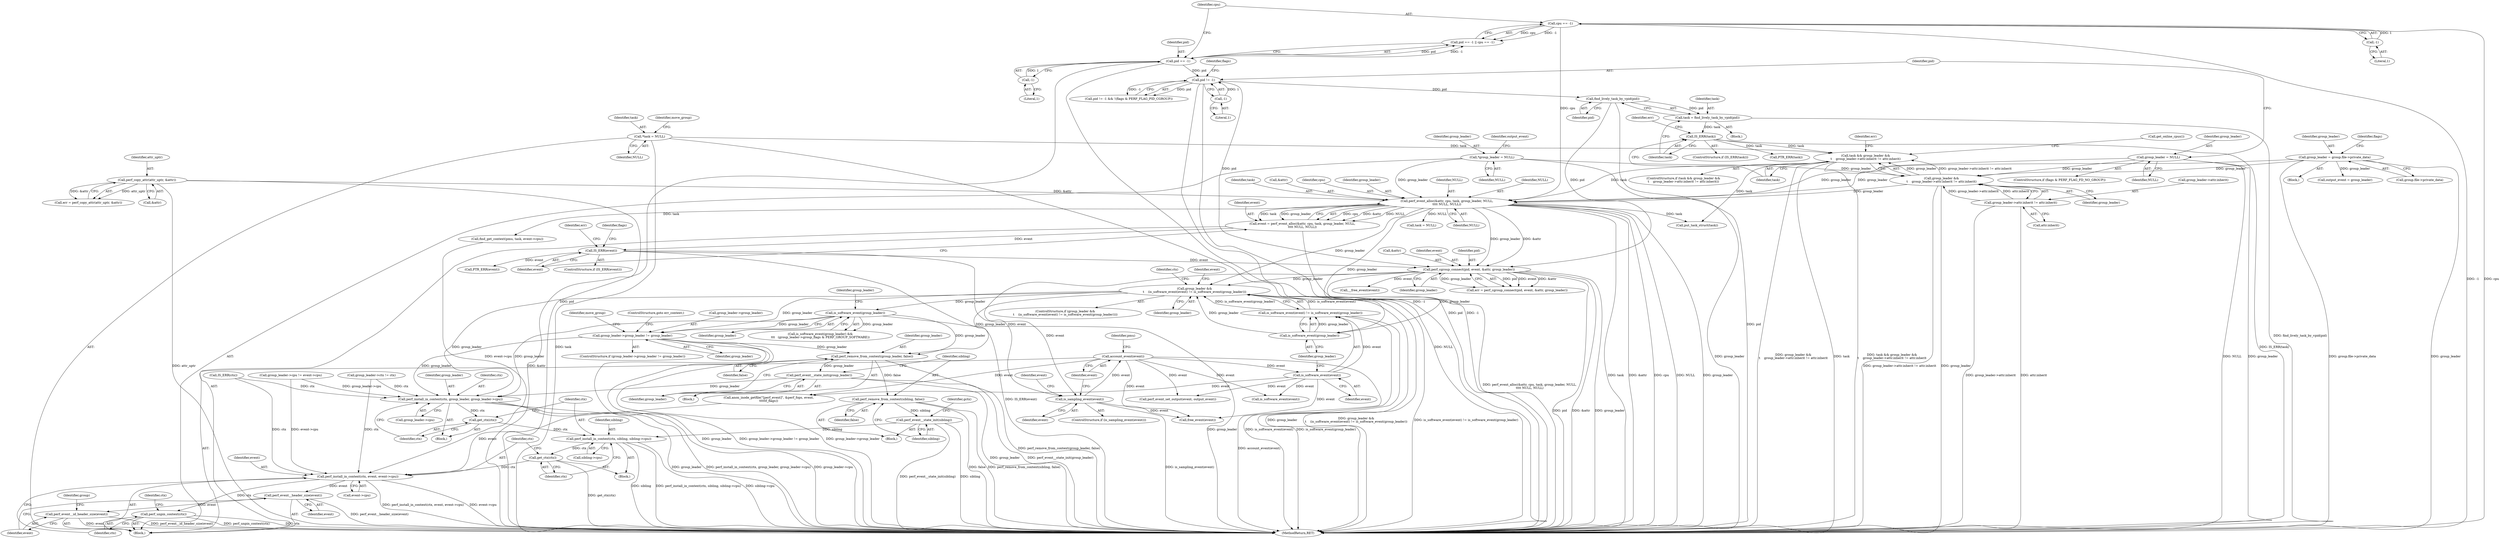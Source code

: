 digraph "0_linux_c3c87e770458aa004bd7ed3f29945ff436fd6511@API" {
"1000546" [label="(Call,perf_remove_from_context(group_leader, false))"];
"1000457" [label="(Call,group_leader->group_leader != group_leader)"];
"1000393" [label="(Call,group_leader &&\n\t    (is_software_event(event) != is_software_event(group_leader)))"];
"1000355" [label="(Call,perf_cgroup_connect(pid, event, &attr, group_leader))"];
"1000285" [label="(Call,pid != -1)"];
"1000219" [label="(Call,pid == -1)"];
"1000221" [label="(Call,-1)"];
"1000287" [label="(Call,-1)"];
"1000296" [label="(Call,find_lively_task_by_vpid(pid))"];
"1000340" [label="(Call,IS_ERR(event))"];
"1000328" [label="(Call,event = perf_event_alloc(&attr, cpu, task, group_leader, NULL,\n\t\t\t\t NULL, NULL))"];
"1000330" [label="(Call,perf_event_alloc(&attr, cpu, task, group_leader, NULL,\n\t\t\t\t NULL, NULL))"];
"1000171" [label="(Call,perf_copy_attr(attr_uptr, &attr))"];
"1000223" [label="(Call,cpu == -1)"];
"1000225" [label="(Call,-1)"];
"1000308" [label="(Call,task && group_leader &&\n\t    group_leader->attr.inherit != attr.inherit)"];
"1000148" [label="(Call,*task = NULL)"];
"1000299" [label="(Call,IS_ERR(task))"];
"1000294" [label="(Call,task = find_lively_task_by_vpid(pid))"];
"1000310" [label="(Call,group_leader &&\n\t    group_leader->attr.inherit != attr.inherit)"];
"1000129" [label="(Call,*group_leader = NULL)"];
"1000262" [label="(Call,group_leader = group.file->private_data)"];
"1000280" [label="(Call,group_leader = NULL)"];
"1000312" [label="(Call,group_leader->attr.inherit != attr.inherit)"];
"1000398" [label="(Call,is_software_event(group_leader))"];
"1000395" [label="(Call,is_software_event(event) != is_software_event(group_leader))"];
"1000396" [label="(Call,is_software_event(event))"];
"1000385" [label="(Call,account_event(event))"];
"1000368" [label="(Call,is_sampling_event(event))"];
"1000413" [label="(Call,is_software_event(group_leader))"];
"1000549" [label="(Call,perf_event__state_init(group_leader))"];
"1000579" [label="(Call,perf_install_in_context(ctx, group_leader, group_leader->cpu))"];
"1000585" [label="(Call,get_ctx(ctx))"];
"1000588" [label="(Call,perf_install_in_context(ctx, sibling, sibling->cpu))"];
"1000594" [label="(Call,get_ctx(ctx))"];
"1000596" [label="(Call,perf_install_in_context(ctx, event, event->cpu))"];
"1000602" [label="(Call,perf_unpin_context(ctx))"];
"1000634" [label="(Call,perf_event__header_size(event))"];
"1000636" [label="(Call,perf_event__id_header_size(event))"];
"1000552" [label="(Call,perf_remove_from_context(sibling, false))"];
"1000555" [label="(Call,perf_event__state_init(sibling))"];
"1000547" [label="(Identifier,group_leader)"];
"1000345" [label="(Call,PTR_ERR(event))"];
"1000639" [label="(Identifier,group)"];
"1000414" [label="(Identifier,group_leader)"];
"1000340" [label="(Call,IS_ERR(event))"];
"1000225" [label="(Call,-1)"];
"1000276" [label="(ControlStructure,if (flags & PERF_FLAG_FD_NO_GROUP))"];
"1000364" [label="(Call,__free_event(event))"];
"1000172" [label="(Identifier,attr_uptr)"];
"1000281" [label="(Identifier,group_leader)"];
"1000489" [label="(Call,group_leader->ctx != ctx)"];
"1000130" [label="(Identifier,group_leader)"];
"1000585" [label="(Call,get_ctx(ctx))"];
"1000219" [label="(Call,pid == -1)"];
"1000271" [label="(Identifier,flags)"];
"1000334" [label="(Identifier,task)"];
"1000131" [label="(Identifier,NULL)"];
"1000580" [label="(Identifier,ctx)"];
"1000634" [label="(Call,perf_event__header_size(event))"];
"1000263" [label="(Identifier,group_leader)"];
"1000546" [label="(Call,perf_remove_from_context(group_leader, false))"];
"1000603" [label="(Identifier,ctx)"];
"1000150" [label="(Identifier,NULL)"];
"1000417" [label="(Identifier,group_leader)"];
"1000558" [label="(Identifier,gctx)"];
"1000280" [label="(Call,group_leader = NULL)"];
"1000457" [label="(Call,group_leader->group_leader != group_leader)"];
"1000397" [label="(Identifier,event)"];
"1000458" [label="(Call,group_leader->group_leader)"];
"1000388" [label="(Identifier,pmu)"];
"1000355" [label="(Call,perf_cgroup_connect(pid, event, &attr, group_leader))"];
"1000579" [label="(Call,perf_install_in_context(ctx, group_leader, group_leader->cpu))"];
"1000403" [label="(Identifier,event)"];
"1000311" [label="(Identifier,group_leader)"];
"1000262" [label="(Call,group_leader = group.file->private_data)"];
"1000596" [label="(Call,perf_install_in_context(ctx, event, event->cpu))"];
"1000226" [label="(Literal,1)"];
"1000285" [label="(Call,pid != -1)"];
"1000224" [label="(Identifier,cpu)"];
"1000587" [label="(Block,)"];
"1000368" [label="(Call,is_sampling_event(event))"];
"1000549" [label="(Call,perf_event__state_init(group_leader))"];
"1000534" [label="(Block,)"];
"1000367" [label="(ControlStructure,if (is_sampling_event(event)))"];
"1000595" [label="(Identifier,ctx)"];
"1000446" [label="(Call,task = NULL)"];
"1000594" [label="(Call,get_ctx(ctx))"];
"1000309" [label="(Identifier,task)"];
"1000331" [label="(Call,&attr)"];
"1000551" [label="(Block,)"];
"1000222" [label="(Literal,1)"];
"1000651" [label="(Call,free_event(event))"];
"1000588" [label="(Call,perf_install_in_context(ctx, sibling, sibling->cpu))"];
"1000509" [label="(Call,perf_event_set_output(event, output_event))"];
"1000313" [label="(Call,group_leader->attr.inherit)"];
"1000360" [label="(Identifier,group_leader)"];
"1000148" [label="(Call,*task = NULL)"];
"1000636" [label="(Call,perf_event__id_header_size(event))"];
"1000433" [label="(Call,IS_ERR(ctx))"];
"1000357" [label="(Identifier,event)"];
"1000375" [label="(Identifier,event)"];
"1000220" [label="(Identifier,pid)"];
"1000356" [label="(Identifier,pid)"];
"1000304" [label="(Call,PTR_ERR(task))"];
"1000286" [label="(Identifier,pid)"];
"1000548" [label="(Identifier,false)"];
"1000273" [label="(Call,output_event = group_leader)"];
"1000312" [label="(Call,group_leader->attr.inherit != attr.inherit)"];
"1000149" [label="(Identifier,task)"];
"1000581" [label="(Identifier,group_leader)"];
"1000456" [label="(ControlStructure,if (group_leader->group_leader != group_leader))"];
"1000338" [label="(Identifier,NULL)"];
"1000392" [label="(ControlStructure,if (group_leader &&\n\t    (is_software_event(event) != is_software_event(group_leader))))"];
"1000155" [label="(Identifier,move_group)"];
"1000297" [label="(Identifier,pid)"];
"1000350" [label="(Identifier,flags)"];
"1000668" [label="(MethodReturn,RET)"];
"1000328" [label="(Call,event = perf_event_alloc(&attr, cpu, task, group_leader, NULL,\n\t\t\t\t NULL, NULL))"];
"1000396" [label="(Call,is_software_event(event))"];
"1000327" [label="(Call,get_online_cpus())"];
"1000295" [label="(Identifier,task)"];
"1000333" [label="(Identifier,cpu)"];
"1000607" [label="(Identifier,ctx)"];
"1000555" [label="(Call,perf_event__state_init(sibling))"];
"1000597" [label="(Identifier,ctx)"];
"1000318" [label="(Call,attr.inherit)"];
"1000478" [label="(Call,group_leader->cpu != event->cpu)"];
"1000294" [label="(Call,task = find_lively_task_by_vpid(pid))"];
"1000282" [label="(Identifier,NULL)"];
"1000335" [label="(Identifier,group_leader)"];
"1000358" [label="(Call,&attr)"];
"1000218" [label="(Call,pid == -1 || cpu == -1)"];
"1000221" [label="(Call,-1)"];
"1000582" [label="(Call,group_leader->cpu)"];
"1000171" [label="(Call,perf_copy_attr(attr_uptr, &attr))"];
"1000554" [label="(Identifier,false)"];
"1000129" [label="(Call,*group_leader = NULL)"];
"1000308" [label="(Call,task && group_leader &&\n\t    group_leader->attr.inherit != attr.inherit)"];
"1000577" [label="(Block,)"];
"1000353" [label="(Call,err = perf_cgroup_connect(pid, event, &attr, group_leader))"];
"1000307" [label="(ControlStructure,if (task && group_leader &&\n\t    group_leader->attr.inherit != attr.inherit))"];
"1000369" [label="(Identifier,event)"];
"1000264" [label="(Call,group.file->private_data)"];
"1000426" [label="(Call,find_get_context(pmu, task, event->cpu))"];
"1000398" [label="(Call,is_software_event(group_leader))"];
"1000341" [label="(Identifier,event)"];
"1000339" [label="(ControlStructure,if (IS_ERR(event)))"];
"1000300" [label="(Identifier,task)"];
"1000293" [label="(Block,)"];
"1000425" [label="(Identifier,ctx)"];
"1000223" [label="(Call,cpu == -1)"];
"1000413" [label="(Call,is_software_event(group_leader))"];
"1000464" [label="(Identifier,move_group)"];
"1000330" [label="(Call,perf_event_alloc(&attr, cpu, task, group_leader, NULL,\n\t\t\t\t NULL, NULL))"];
"1000590" [label="(Identifier,sibling)"];
"1000556" [label="(Identifier,sibling)"];
"1000394" [label="(Identifier,group_leader)"];
"1000517" [label="(Call,anon_inode_getfile(\"[perf_event]\", &perf_fops, event,\n\t\t\t\t\tf_flags))"];
"1000393" [label="(Call,group_leader &&\n\t    (is_software_event(event) != is_software_event(group_leader)))"];
"1000329" [label="(Identifier,event)"];
"1000296" [label="(Call,find_lively_task_by_vpid(pid))"];
"1000552" [label="(Call,perf_remove_from_context(sibling, false))"];
"1000589" [label="(Identifier,ctx)"];
"1000462" [label="(ControlStructure,goto err_context;)"];
"1000336" [label="(Identifier,NULL)"];
"1000402" [label="(Call,is_software_event(event))"];
"1000291" [label="(Identifier,flags)"];
"1000299" [label="(Call,IS_ERR(task))"];
"1000399" [label="(Identifier,group_leader)"];
"1000310" [label="(Call,group_leader &&\n\t    group_leader->attr.inherit != attr.inherit)"];
"1000298" [label="(ControlStructure,if (IS_ERR(task)))"];
"1000303" [label="(Identifier,err)"];
"1000412" [label="(Call,is_software_event(group_leader) &&\n\t\t\t   (group_leader->group_flags & PERF_GROUP_SOFTWARE))"];
"1000169" [label="(Call,err = perf_copy_attr(attr_uptr, &attr))"];
"1000553" [label="(Identifier,sibling)"];
"1000550" [label="(Identifier,group_leader)"];
"1000395" [label="(Call,is_software_event(event) != is_software_event(group_leader))"];
"1000598" [label="(Identifier,event)"];
"1000386" [label="(Identifier,event)"];
"1000323" [label="(Identifier,err)"];
"1000658" [label="(Call,put_task_struct(task))"];
"1000284" [label="(Call,pid != -1 && !(flags & PERF_FLAG_PID_CGROUP))"];
"1000586" [label="(Identifier,ctx)"];
"1000337" [label="(Identifier,NULL)"];
"1000591" [label="(Call,sibling->cpu)"];
"1000599" [label="(Call,event->cpu)"];
"1000635" [label="(Identifier,event)"];
"1000344" [label="(Identifier,err)"];
"1000127" [label="(Block,)"];
"1000252" [label="(Block,)"];
"1000602" [label="(Call,perf_unpin_context(ctx))"];
"1000461" [label="(Identifier,group_leader)"];
"1000385" [label="(Call,account_event(event))"];
"1000287" [label="(Call,-1)"];
"1000173" [label="(Call,&attr)"];
"1000637" [label="(Identifier,event)"];
"1000288" [label="(Literal,1)"];
"1000134" [label="(Identifier,output_event)"];
"1000546" -> "1000534"  [label="AST: "];
"1000546" -> "1000548"  [label="CFG: "];
"1000547" -> "1000546"  [label="AST: "];
"1000548" -> "1000546"  [label="AST: "];
"1000550" -> "1000546"  [label="CFG: "];
"1000546" -> "1000668"  [label="DDG: perf_remove_from_context(group_leader, false)"];
"1000457" -> "1000546"  [label="DDG: group_leader"];
"1000393" -> "1000546"  [label="DDG: group_leader"];
"1000413" -> "1000546"  [label="DDG: group_leader"];
"1000546" -> "1000549"  [label="DDG: group_leader"];
"1000546" -> "1000552"  [label="DDG: false"];
"1000457" -> "1000456"  [label="AST: "];
"1000457" -> "1000461"  [label="CFG: "];
"1000458" -> "1000457"  [label="AST: "];
"1000461" -> "1000457"  [label="AST: "];
"1000462" -> "1000457"  [label="CFG: "];
"1000464" -> "1000457"  [label="CFG: "];
"1000457" -> "1000668"  [label="DDG: group_leader"];
"1000457" -> "1000668"  [label="DDG: group_leader->group_leader != group_leader"];
"1000457" -> "1000668"  [label="DDG: group_leader->group_leader"];
"1000393" -> "1000457"  [label="DDG: group_leader"];
"1000413" -> "1000457"  [label="DDG: group_leader"];
"1000457" -> "1000579"  [label="DDG: group_leader"];
"1000393" -> "1000392"  [label="AST: "];
"1000393" -> "1000394"  [label="CFG: "];
"1000393" -> "1000395"  [label="CFG: "];
"1000394" -> "1000393"  [label="AST: "];
"1000395" -> "1000393"  [label="AST: "];
"1000403" -> "1000393"  [label="CFG: "];
"1000425" -> "1000393"  [label="CFG: "];
"1000393" -> "1000668"  [label="DDG: group_leader"];
"1000393" -> "1000668"  [label="DDG: group_leader &&\n\t    (is_software_event(event) != is_software_event(group_leader))"];
"1000393" -> "1000668"  [label="DDG: is_software_event(event) != is_software_event(group_leader)"];
"1000355" -> "1000393"  [label="DDG: group_leader"];
"1000330" -> "1000393"  [label="DDG: group_leader"];
"1000398" -> "1000393"  [label="DDG: group_leader"];
"1000395" -> "1000393"  [label="DDG: is_software_event(event)"];
"1000395" -> "1000393"  [label="DDG: is_software_event(group_leader)"];
"1000393" -> "1000413"  [label="DDG: group_leader"];
"1000393" -> "1000579"  [label="DDG: group_leader"];
"1000355" -> "1000353"  [label="AST: "];
"1000355" -> "1000360"  [label="CFG: "];
"1000356" -> "1000355"  [label="AST: "];
"1000357" -> "1000355"  [label="AST: "];
"1000358" -> "1000355"  [label="AST: "];
"1000360" -> "1000355"  [label="AST: "];
"1000353" -> "1000355"  [label="CFG: "];
"1000355" -> "1000668"  [label="DDG: pid"];
"1000355" -> "1000668"  [label="DDG: &attr"];
"1000355" -> "1000668"  [label="DDG: group_leader"];
"1000355" -> "1000353"  [label="DDG: pid"];
"1000355" -> "1000353"  [label="DDG: event"];
"1000355" -> "1000353"  [label="DDG: &attr"];
"1000355" -> "1000353"  [label="DDG: group_leader"];
"1000285" -> "1000355"  [label="DDG: pid"];
"1000296" -> "1000355"  [label="DDG: pid"];
"1000340" -> "1000355"  [label="DDG: event"];
"1000330" -> "1000355"  [label="DDG: &attr"];
"1000330" -> "1000355"  [label="DDG: group_leader"];
"1000355" -> "1000364"  [label="DDG: event"];
"1000355" -> "1000368"  [label="DDG: event"];
"1000355" -> "1000398"  [label="DDG: group_leader"];
"1000285" -> "1000284"  [label="AST: "];
"1000285" -> "1000287"  [label="CFG: "];
"1000286" -> "1000285"  [label="AST: "];
"1000287" -> "1000285"  [label="AST: "];
"1000291" -> "1000285"  [label="CFG: "];
"1000284" -> "1000285"  [label="CFG: "];
"1000285" -> "1000668"  [label="DDG: pid"];
"1000285" -> "1000668"  [label="DDG: -1"];
"1000285" -> "1000284"  [label="DDG: pid"];
"1000285" -> "1000284"  [label="DDG: -1"];
"1000219" -> "1000285"  [label="DDG: pid"];
"1000287" -> "1000285"  [label="DDG: 1"];
"1000285" -> "1000296"  [label="DDG: pid"];
"1000219" -> "1000218"  [label="AST: "];
"1000219" -> "1000221"  [label="CFG: "];
"1000220" -> "1000219"  [label="AST: "];
"1000221" -> "1000219"  [label="AST: "];
"1000224" -> "1000219"  [label="CFG: "];
"1000218" -> "1000219"  [label="CFG: "];
"1000219" -> "1000668"  [label="DDG: -1"];
"1000219" -> "1000668"  [label="DDG: pid"];
"1000219" -> "1000218"  [label="DDG: pid"];
"1000219" -> "1000218"  [label="DDG: -1"];
"1000221" -> "1000219"  [label="DDG: 1"];
"1000221" -> "1000222"  [label="CFG: "];
"1000222" -> "1000221"  [label="AST: "];
"1000287" -> "1000288"  [label="CFG: "];
"1000288" -> "1000287"  [label="AST: "];
"1000296" -> "1000294"  [label="AST: "];
"1000296" -> "1000297"  [label="CFG: "];
"1000297" -> "1000296"  [label="AST: "];
"1000294" -> "1000296"  [label="CFG: "];
"1000296" -> "1000668"  [label="DDG: pid"];
"1000296" -> "1000294"  [label="DDG: pid"];
"1000340" -> "1000339"  [label="AST: "];
"1000340" -> "1000341"  [label="CFG: "];
"1000341" -> "1000340"  [label="AST: "];
"1000344" -> "1000340"  [label="CFG: "];
"1000350" -> "1000340"  [label="CFG: "];
"1000340" -> "1000668"  [label="DDG: IS_ERR(event)"];
"1000328" -> "1000340"  [label="DDG: event"];
"1000340" -> "1000345"  [label="DDG: event"];
"1000340" -> "1000368"  [label="DDG: event"];
"1000328" -> "1000127"  [label="AST: "];
"1000328" -> "1000330"  [label="CFG: "];
"1000329" -> "1000328"  [label="AST: "];
"1000330" -> "1000328"  [label="AST: "];
"1000341" -> "1000328"  [label="CFG: "];
"1000328" -> "1000668"  [label="DDG: perf_event_alloc(&attr, cpu, task, group_leader, NULL,\n\t\t\t\t NULL, NULL)"];
"1000330" -> "1000328"  [label="DDG: cpu"];
"1000330" -> "1000328"  [label="DDG: &attr"];
"1000330" -> "1000328"  [label="DDG: NULL"];
"1000330" -> "1000328"  [label="DDG: task"];
"1000330" -> "1000328"  [label="DDG: group_leader"];
"1000330" -> "1000338"  [label="CFG: "];
"1000331" -> "1000330"  [label="AST: "];
"1000333" -> "1000330"  [label="AST: "];
"1000334" -> "1000330"  [label="AST: "];
"1000335" -> "1000330"  [label="AST: "];
"1000336" -> "1000330"  [label="AST: "];
"1000337" -> "1000330"  [label="AST: "];
"1000338" -> "1000330"  [label="AST: "];
"1000330" -> "1000668"  [label="DDG: task"];
"1000330" -> "1000668"  [label="DDG: &attr"];
"1000330" -> "1000668"  [label="DDG: cpu"];
"1000330" -> "1000668"  [label="DDG: NULL"];
"1000330" -> "1000668"  [label="DDG: group_leader"];
"1000171" -> "1000330"  [label="DDG: &attr"];
"1000223" -> "1000330"  [label="DDG: cpu"];
"1000308" -> "1000330"  [label="DDG: task"];
"1000129" -> "1000330"  [label="DDG: group_leader"];
"1000310" -> "1000330"  [label="DDG: group_leader"];
"1000262" -> "1000330"  [label="DDG: group_leader"];
"1000280" -> "1000330"  [label="DDG: group_leader"];
"1000330" -> "1000398"  [label="DDG: group_leader"];
"1000330" -> "1000426"  [label="DDG: task"];
"1000330" -> "1000446"  [label="DDG: NULL"];
"1000330" -> "1000658"  [label="DDG: task"];
"1000171" -> "1000169"  [label="AST: "];
"1000171" -> "1000173"  [label="CFG: "];
"1000172" -> "1000171"  [label="AST: "];
"1000173" -> "1000171"  [label="AST: "];
"1000169" -> "1000171"  [label="CFG: "];
"1000171" -> "1000668"  [label="DDG: attr_uptr"];
"1000171" -> "1000668"  [label="DDG: &attr"];
"1000171" -> "1000169"  [label="DDG: attr_uptr"];
"1000171" -> "1000169"  [label="DDG: &attr"];
"1000223" -> "1000218"  [label="AST: "];
"1000223" -> "1000225"  [label="CFG: "];
"1000224" -> "1000223"  [label="AST: "];
"1000225" -> "1000223"  [label="AST: "];
"1000218" -> "1000223"  [label="CFG: "];
"1000223" -> "1000668"  [label="DDG: -1"];
"1000223" -> "1000668"  [label="DDG: cpu"];
"1000223" -> "1000218"  [label="DDG: cpu"];
"1000223" -> "1000218"  [label="DDG: -1"];
"1000225" -> "1000223"  [label="DDG: 1"];
"1000225" -> "1000226"  [label="CFG: "];
"1000226" -> "1000225"  [label="AST: "];
"1000308" -> "1000307"  [label="AST: "];
"1000308" -> "1000309"  [label="CFG: "];
"1000308" -> "1000310"  [label="CFG: "];
"1000309" -> "1000308"  [label="AST: "];
"1000310" -> "1000308"  [label="AST: "];
"1000323" -> "1000308"  [label="CFG: "];
"1000327" -> "1000308"  [label="CFG: "];
"1000308" -> "1000668"  [label="DDG: group_leader &&\n\t    group_leader->attr.inherit != attr.inherit"];
"1000308" -> "1000668"  [label="DDG: task"];
"1000308" -> "1000668"  [label="DDG: task && group_leader &&\n\t    group_leader->attr.inherit != attr.inherit"];
"1000148" -> "1000308"  [label="DDG: task"];
"1000299" -> "1000308"  [label="DDG: task"];
"1000310" -> "1000308"  [label="DDG: group_leader"];
"1000310" -> "1000308"  [label="DDG: group_leader->attr.inherit != attr.inherit"];
"1000308" -> "1000658"  [label="DDG: task"];
"1000148" -> "1000127"  [label="AST: "];
"1000148" -> "1000150"  [label="CFG: "];
"1000149" -> "1000148"  [label="AST: "];
"1000150" -> "1000148"  [label="AST: "];
"1000155" -> "1000148"  [label="CFG: "];
"1000148" -> "1000668"  [label="DDG: task"];
"1000148" -> "1000668"  [label="DDG: NULL"];
"1000299" -> "1000298"  [label="AST: "];
"1000299" -> "1000300"  [label="CFG: "];
"1000300" -> "1000299"  [label="AST: "];
"1000303" -> "1000299"  [label="CFG: "];
"1000309" -> "1000299"  [label="CFG: "];
"1000299" -> "1000668"  [label="DDG: IS_ERR(task)"];
"1000294" -> "1000299"  [label="DDG: task"];
"1000299" -> "1000304"  [label="DDG: task"];
"1000294" -> "1000293"  [label="AST: "];
"1000295" -> "1000294"  [label="AST: "];
"1000300" -> "1000294"  [label="CFG: "];
"1000294" -> "1000668"  [label="DDG: find_lively_task_by_vpid(pid)"];
"1000310" -> "1000311"  [label="CFG: "];
"1000310" -> "1000312"  [label="CFG: "];
"1000311" -> "1000310"  [label="AST: "];
"1000312" -> "1000310"  [label="AST: "];
"1000310" -> "1000668"  [label="DDG: group_leader->attr.inherit != attr.inherit"];
"1000310" -> "1000668"  [label="DDG: group_leader"];
"1000129" -> "1000310"  [label="DDG: group_leader"];
"1000262" -> "1000310"  [label="DDG: group_leader"];
"1000280" -> "1000310"  [label="DDG: group_leader"];
"1000312" -> "1000310"  [label="DDG: group_leader->attr.inherit"];
"1000312" -> "1000310"  [label="DDG: attr.inherit"];
"1000129" -> "1000127"  [label="AST: "];
"1000129" -> "1000131"  [label="CFG: "];
"1000130" -> "1000129"  [label="AST: "];
"1000131" -> "1000129"  [label="AST: "];
"1000134" -> "1000129"  [label="CFG: "];
"1000129" -> "1000668"  [label="DDG: group_leader"];
"1000262" -> "1000252"  [label="AST: "];
"1000262" -> "1000264"  [label="CFG: "];
"1000263" -> "1000262"  [label="AST: "];
"1000264" -> "1000262"  [label="AST: "];
"1000271" -> "1000262"  [label="CFG: "];
"1000262" -> "1000668"  [label="DDG: group.file->private_data"];
"1000262" -> "1000668"  [label="DDG: group_leader"];
"1000262" -> "1000273"  [label="DDG: group_leader"];
"1000280" -> "1000276"  [label="AST: "];
"1000280" -> "1000282"  [label="CFG: "];
"1000281" -> "1000280"  [label="AST: "];
"1000282" -> "1000280"  [label="AST: "];
"1000286" -> "1000280"  [label="CFG: "];
"1000280" -> "1000668"  [label="DDG: NULL"];
"1000280" -> "1000668"  [label="DDG: group_leader"];
"1000312" -> "1000318"  [label="CFG: "];
"1000313" -> "1000312"  [label="AST: "];
"1000318" -> "1000312"  [label="AST: "];
"1000312" -> "1000668"  [label="DDG: attr.inherit"];
"1000312" -> "1000668"  [label="DDG: group_leader->attr.inherit"];
"1000398" -> "1000395"  [label="AST: "];
"1000398" -> "1000399"  [label="CFG: "];
"1000399" -> "1000398"  [label="AST: "];
"1000395" -> "1000398"  [label="CFG: "];
"1000398" -> "1000395"  [label="DDG: group_leader"];
"1000396" -> "1000395"  [label="AST: "];
"1000395" -> "1000668"  [label="DDG: is_software_event(event)"];
"1000395" -> "1000668"  [label="DDG: is_software_event(group_leader)"];
"1000396" -> "1000395"  [label="DDG: event"];
"1000396" -> "1000397"  [label="CFG: "];
"1000397" -> "1000396"  [label="AST: "];
"1000399" -> "1000396"  [label="CFG: "];
"1000385" -> "1000396"  [label="DDG: event"];
"1000396" -> "1000402"  [label="DDG: event"];
"1000396" -> "1000509"  [label="DDG: event"];
"1000396" -> "1000517"  [label="DDG: event"];
"1000396" -> "1000651"  [label="DDG: event"];
"1000385" -> "1000127"  [label="AST: "];
"1000385" -> "1000386"  [label="CFG: "];
"1000386" -> "1000385"  [label="AST: "];
"1000388" -> "1000385"  [label="CFG: "];
"1000385" -> "1000668"  [label="DDG: account_event(event)"];
"1000368" -> "1000385"  [label="DDG: event"];
"1000385" -> "1000402"  [label="DDG: event"];
"1000385" -> "1000509"  [label="DDG: event"];
"1000385" -> "1000517"  [label="DDG: event"];
"1000385" -> "1000651"  [label="DDG: event"];
"1000368" -> "1000367"  [label="AST: "];
"1000368" -> "1000369"  [label="CFG: "];
"1000369" -> "1000368"  [label="AST: "];
"1000375" -> "1000368"  [label="CFG: "];
"1000386" -> "1000368"  [label="CFG: "];
"1000368" -> "1000668"  [label="DDG: is_sampling_event(event)"];
"1000368" -> "1000651"  [label="DDG: event"];
"1000413" -> "1000412"  [label="AST: "];
"1000413" -> "1000414"  [label="CFG: "];
"1000414" -> "1000413"  [label="AST: "];
"1000417" -> "1000413"  [label="CFG: "];
"1000412" -> "1000413"  [label="CFG: "];
"1000413" -> "1000668"  [label="DDG: group_leader"];
"1000413" -> "1000412"  [label="DDG: group_leader"];
"1000413" -> "1000579"  [label="DDG: group_leader"];
"1000549" -> "1000534"  [label="AST: "];
"1000549" -> "1000550"  [label="CFG: "];
"1000550" -> "1000549"  [label="AST: "];
"1000553" -> "1000549"  [label="CFG: "];
"1000549" -> "1000668"  [label="DDG: group_leader"];
"1000549" -> "1000668"  [label="DDG: perf_event__state_init(group_leader)"];
"1000549" -> "1000579"  [label="DDG: group_leader"];
"1000579" -> "1000577"  [label="AST: "];
"1000579" -> "1000582"  [label="CFG: "];
"1000580" -> "1000579"  [label="AST: "];
"1000581" -> "1000579"  [label="AST: "];
"1000582" -> "1000579"  [label="AST: "];
"1000586" -> "1000579"  [label="CFG: "];
"1000579" -> "1000668"  [label="DDG: perf_install_in_context(ctx, group_leader, group_leader->cpu)"];
"1000579" -> "1000668"  [label="DDG: group_leader->cpu"];
"1000579" -> "1000668"  [label="DDG: group_leader"];
"1000433" -> "1000579"  [label="DDG: ctx"];
"1000489" -> "1000579"  [label="DDG: ctx"];
"1000478" -> "1000579"  [label="DDG: group_leader->cpu"];
"1000579" -> "1000585"  [label="DDG: ctx"];
"1000585" -> "1000577"  [label="AST: "];
"1000585" -> "1000586"  [label="CFG: "];
"1000586" -> "1000585"  [label="AST: "];
"1000589" -> "1000585"  [label="CFG: "];
"1000585" -> "1000588"  [label="DDG: ctx"];
"1000588" -> "1000587"  [label="AST: "];
"1000588" -> "1000591"  [label="CFG: "];
"1000589" -> "1000588"  [label="AST: "];
"1000590" -> "1000588"  [label="AST: "];
"1000591" -> "1000588"  [label="AST: "];
"1000595" -> "1000588"  [label="CFG: "];
"1000588" -> "1000668"  [label="DDG: sibling"];
"1000588" -> "1000668"  [label="DDG: perf_install_in_context(ctx, sibling, sibling->cpu)"];
"1000588" -> "1000668"  [label="DDG: sibling->cpu"];
"1000555" -> "1000588"  [label="DDG: sibling"];
"1000588" -> "1000594"  [label="DDG: ctx"];
"1000594" -> "1000587"  [label="AST: "];
"1000594" -> "1000595"  [label="CFG: "];
"1000595" -> "1000594"  [label="AST: "];
"1000597" -> "1000594"  [label="CFG: "];
"1000594" -> "1000668"  [label="DDG: get_ctx(ctx)"];
"1000594" -> "1000596"  [label="DDG: ctx"];
"1000596" -> "1000127"  [label="AST: "];
"1000596" -> "1000599"  [label="CFG: "];
"1000597" -> "1000596"  [label="AST: "];
"1000598" -> "1000596"  [label="AST: "];
"1000599" -> "1000596"  [label="AST: "];
"1000603" -> "1000596"  [label="CFG: "];
"1000596" -> "1000668"  [label="DDG: event->cpu"];
"1000596" -> "1000668"  [label="DDG: perf_install_in_context(ctx, event, event->cpu)"];
"1000433" -> "1000596"  [label="DDG: ctx"];
"1000489" -> "1000596"  [label="DDG: ctx"];
"1000517" -> "1000596"  [label="DDG: event"];
"1000426" -> "1000596"  [label="DDG: event->cpu"];
"1000478" -> "1000596"  [label="DDG: event->cpu"];
"1000596" -> "1000602"  [label="DDG: ctx"];
"1000596" -> "1000634"  [label="DDG: event"];
"1000602" -> "1000127"  [label="AST: "];
"1000602" -> "1000603"  [label="CFG: "];
"1000603" -> "1000602"  [label="AST: "];
"1000607" -> "1000602"  [label="CFG: "];
"1000602" -> "1000668"  [label="DDG: perf_unpin_context(ctx)"];
"1000602" -> "1000668"  [label="DDG: ctx"];
"1000634" -> "1000127"  [label="AST: "];
"1000634" -> "1000635"  [label="CFG: "];
"1000635" -> "1000634"  [label="AST: "];
"1000637" -> "1000634"  [label="CFG: "];
"1000634" -> "1000668"  [label="DDG: perf_event__header_size(event)"];
"1000634" -> "1000636"  [label="DDG: event"];
"1000636" -> "1000127"  [label="AST: "];
"1000636" -> "1000637"  [label="CFG: "];
"1000637" -> "1000636"  [label="AST: "];
"1000639" -> "1000636"  [label="CFG: "];
"1000636" -> "1000668"  [label="DDG: event"];
"1000636" -> "1000668"  [label="DDG: perf_event__id_header_size(event)"];
"1000552" -> "1000551"  [label="AST: "];
"1000552" -> "1000554"  [label="CFG: "];
"1000553" -> "1000552"  [label="AST: "];
"1000554" -> "1000552"  [label="AST: "];
"1000556" -> "1000552"  [label="CFG: "];
"1000552" -> "1000668"  [label="DDG: false"];
"1000552" -> "1000668"  [label="DDG: perf_remove_from_context(sibling, false)"];
"1000552" -> "1000555"  [label="DDG: sibling"];
"1000555" -> "1000551"  [label="AST: "];
"1000555" -> "1000556"  [label="CFG: "];
"1000556" -> "1000555"  [label="AST: "];
"1000558" -> "1000555"  [label="CFG: "];
"1000555" -> "1000668"  [label="DDG: perf_event__state_init(sibling)"];
"1000555" -> "1000668"  [label="DDG: sibling"];
}
